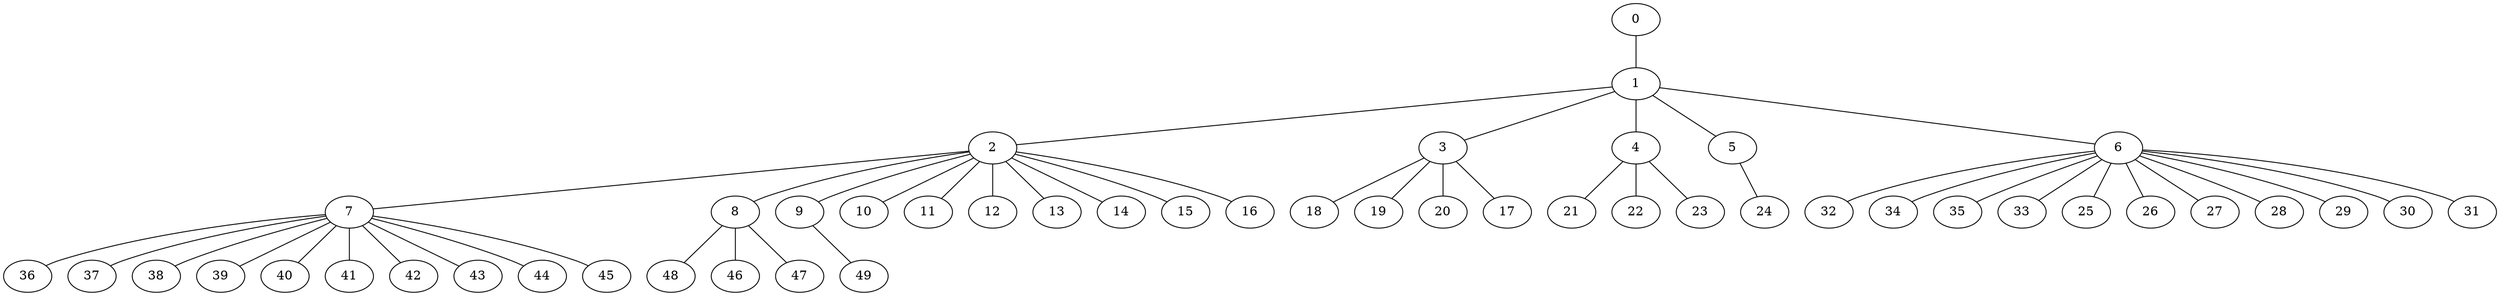 
graph graphname {
    0 -- 1
1 -- 2
1 -- 3
1 -- 4
1 -- 5
1 -- 6
2 -- 7
2 -- 8
2 -- 9
2 -- 10
2 -- 11
2 -- 12
2 -- 13
2 -- 14
2 -- 15
2 -- 16
3 -- 18
3 -- 19
3 -- 20
3 -- 17
4 -- 21
4 -- 22
4 -- 23
5 -- 24
6 -- 32
6 -- 34
6 -- 35
6 -- 33
6 -- 25
6 -- 26
6 -- 27
6 -- 28
6 -- 29
6 -- 30
6 -- 31
7 -- 36
7 -- 37
7 -- 38
7 -- 39
7 -- 40
7 -- 41
7 -- 42
7 -- 43
7 -- 44
7 -- 45
8 -- 48
8 -- 46
8 -- 47
9 -- 49

}
